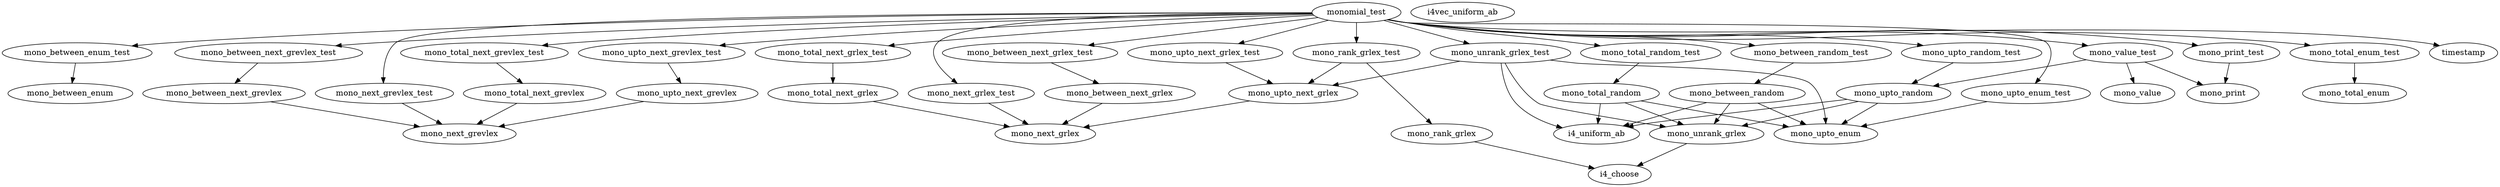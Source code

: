 /* Created by mdot for Matlab */
digraph m2html {
  mono_between_enum_test -> mono_between_enum;
  mono_between_next_grevlex -> mono_next_grevlex;
  mono_between_next_grevlex_test -> mono_between_next_grevlex;
  mono_between_next_grlex -> mono_next_grlex;
  mono_between_next_grlex_test -> mono_between_next_grlex;
  mono_between_random -> i4_uniform_ab;
  mono_between_random -> mono_unrank_grlex;
  mono_between_random -> mono_upto_enum;
  mono_between_random_test -> mono_between_random;
  mono_next_grevlex_test -> mono_next_grevlex;
  mono_next_grlex_test -> mono_next_grlex;
  mono_print_test -> mono_print;
  mono_rank_grlex -> i4_choose;
  mono_rank_grlex_test -> mono_rank_grlex;
  mono_rank_grlex_test -> mono_upto_next_grlex;
  mono_total_enum_test -> mono_total_enum;
  mono_total_next_grevlex -> mono_next_grevlex;
  mono_total_next_grevlex_test -> mono_total_next_grevlex;
  mono_total_next_grlex -> mono_next_grlex;
  mono_total_next_grlex_test -> mono_total_next_grlex;
  mono_total_random -> i4_uniform_ab;
  mono_total_random -> mono_unrank_grlex;
  mono_total_random -> mono_upto_enum;
  mono_total_random_test -> mono_total_random;
  mono_unrank_grlex -> i4_choose;
  mono_unrank_grlex_test -> i4_uniform_ab;
  mono_unrank_grlex_test -> mono_unrank_grlex;
  mono_unrank_grlex_test -> mono_upto_enum;
  mono_unrank_grlex_test -> mono_upto_next_grlex;
  mono_upto_enum_test -> mono_upto_enum;
  mono_upto_next_grevlex -> mono_next_grevlex;
  mono_upto_next_grevlex_test -> mono_upto_next_grevlex;
  mono_upto_next_grlex -> mono_next_grlex;
  mono_upto_next_grlex_test -> mono_upto_next_grlex;
  mono_upto_random -> i4_uniform_ab;
  mono_upto_random -> mono_unrank_grlex;
  mono_upto_random -> mono_upto_enum;
  mono_upto_random_test -> mono_upto_random;
  mono_value_test -> mono_print;
  mono_value_test -> mono_upto_random;
  mono_value_test -> mono_value;
  monomial_test -> mono_between_enum_test;
  monomial_test -> mono_between_next_grevlex_test;
  monomial_test -> mono_between_next_grlex_test;
  monomial_test -> mono_between_random_test;
  monomial_test -> mono_next_grevlex_test;
  monomial_test -> mono_next_grlex_test;
  monomial_test -> mono_print_test;
  monomial_test -> mono_rank_grlex_test;
  monomial_test -> mono_total_enum_test;
  monomial_test -> mono_total_next_grevlex_test;
  monomial_test -> mono_total_next_grlex_test;
  monomial_test -> mono_total_random_test;
  monomial_test -> mono_unrank_grlex_test;
  monomial_test -> mono_upto_enum_test;
  monomial_test -> mono_upto_next_grevlex_test;
  monomial_test -> mono_upto_next_grlex_test;
  monomial_test -> mono_upto_random_test;
  monomial_test -> mono_value_test;
  monomial_test -> timestamp;

  i4_choose [URL="i4_choose.html"];
  i4_uniform_ab [URL="i4_uniform_ab.html"];
  i4vec_uniform_ab [URL="i4vec_uniform_ab.html"];
  mono_between_enum [URL="mono_between_enum.html"];
  mono_between_enum_test [URL="mono_between_enum_test.html"];
  mono_between_next_grevlex [URL="mono_between_next_grevlex.html"];
  mono_between_next_grevlex_test [URL="mono_between_next_grevlex_test.html"];
  mono_between_next_grlex [URL="mono_between_next_grlex.html"];
  mono_between_next_grlex_test [URL="mono_between_next_grlex_test.html"];
  mono_between_random [URL="mono_between_random.html"];
  mono_between_random_test [URL="mono_between_random_test.html"];
  mono_next_grevlex [URL="mono_next_grevlex.html"];
  mono_next_grevlex_test [URL="mono_next_grevlex_test.html"];
  mono_next_grlex [URL="mono_next_grlex.html"];
  mono_next_grlex_test [URL="mono_next_grlex_test.html"];
  mono_print [URL="mono_print.html"];
  mono_print_test [URL="mono_print_test.html"];
  mono_rank_grlex [URL="mono_rank_grlex.html"];
  mono_rank_grlex_test [URL="mono_rank_grlex_test.html"];
  mono_total_enum [URL="mono_total_enum.html"];
  mono_total_enum_test [URL="mono_total_enum_test.html"];
  mono_total_next_grevlex [URL="mono_total_next_grevlex.html"];
  mono_total_next_grevlex_test [URL="mono_total_next_grevlex_test.html"];
  mono_total_next_grlex [URL="mono_total_next_grlex.html"];
  mono_total_next_grlex_test [URL="mono_total_next_grlex_test.html"];
  mono_total_random [URL="mono_total_random.html"];
  mono_total_random_test [URL="mono_total_random_test.html"];
  mono_unrank_grlex [URL="mono_unrank_grlex.html"];
  mono_unrank_grlex_test [URL="mono_unrank_grlex_test.html"];
  mono_upto_enum [URL="mono_upto_enum.html"];
  mono_upto_enum_test [URL="mono_upto_enum_test.html"];
  mono_upto_next_grevlex [URL="mono_upto_next_grevlex.html"];
  mono_upto_next_grevlex_test [URL="mono_upto_next_grevlex_test.html"];
  mono_upto_next_grlex [URL="mono_upto_next_grlex.html"];
  mono_upto_next_grlex_test [URL="mono_upto_next_grlex_test.html"];
  mono_upto_random [URL="mono_upto_random.html"];
  mono_upto_random_test [URL="mono_upto_random_test.html"];
  mono_value [URL="mono_value.html"];
  mono_value_test [URL="mono_value_test.html"];
  monomial_test [URL="monomial_test.html"];
  timestamp [URL="timestamp.html"];
}